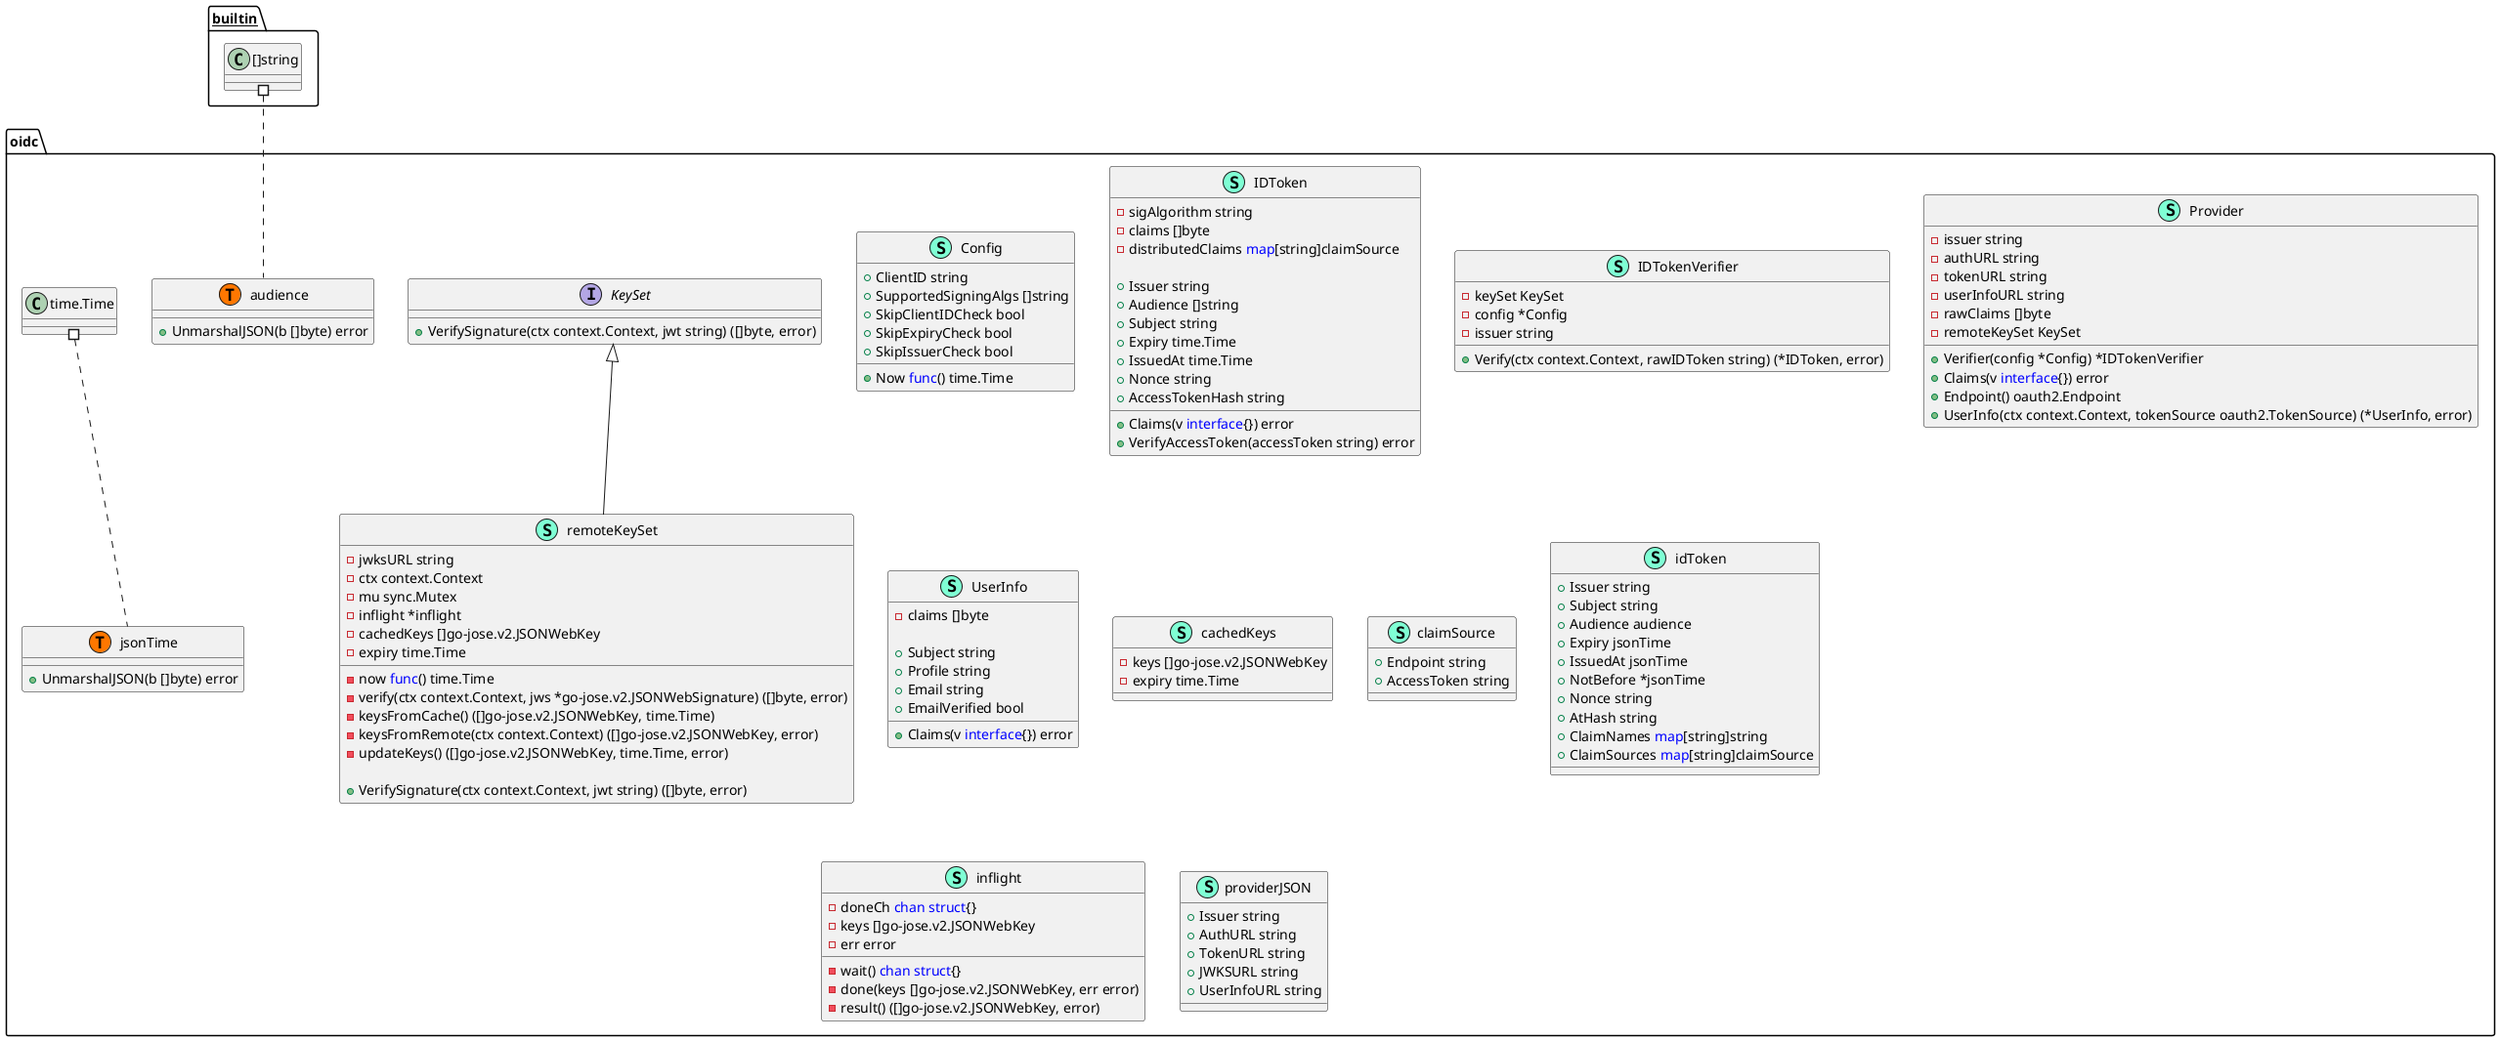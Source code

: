 @startuml
namespace oidc {
    class Config << (S,Aquamarine) >> {
        + ClientID string
        + SupportedSigningAlgs []string
        + SkipClientIDCheck bool
        + SkipExpiryCheck bool
        + SkipIssuerCheck bool
        + Now <font color=blue>func</font>() time.Time

    }
    class IDToken << (S,Aquamarine) >> {
        - sigAlgorithm string
        - claims []byte
        - distributedClaims <font color=blue>map</font>[string]claimSource

        + Issuer string
        + Audience []string
        + Subject string
        + Expiry time.Time
        + IssuedAt time.Time
        + Nonce string
        + AccessTokenHash string

        + Claims(v <font color=blue>interface</font>{}) error
        + VerifyAccessToken(accessToken string) error

    }
    class IDTokenVerifier << (S,Aquamarine) >> {
        - keySet KeySet
        - config *Config
        - issuer string

        + Verify(ctx context.Context, rawIDToken string) (*IDToken, error)

    }
    interface KeySet  {
        + VerifySignature(ctx context.Context, jwt string) ([]byte, error)

    }
    class Provider << (S,Aquamarine) >> {
        - issuer string
        - authURL string
        - tokenURL string
        - userInfoURL string
        - rawClaims []byte
        - remoteKeySet KeySet

        + Verifier(config *Config) *IDTokenVerifier
        + Claims(v <font color=blue>interface</font>{}) error
        + Endpoint() oauth2.Endpoint
        + UserInfo(ctx context.Context, tokenSource oauth2.TokenSource) (*UserInfo, error)

    }
    class UserInfo << (S,Aquamarine) >> {
        - claims []byte

        + Subject string
        + Profile string
        + Email string
        + EmailVerified bool

        + Claims(v <font color=blue>interface</font>{}) error

    }
    class audience << (S,Aquamarine) >> {
        + UnmarshalJSON(b []byte) error

    }
    class cachedKeys << (S,Aquamarine) >> {
        - keys []go-jose.v2.JSONWebKey
        - expiry time.Time

    }
    class claimSource << (S,Aquamarine) >> {
        + Endpoint string
        + AccessToken string

    }
    class idToken << (S,Aquamarine) >> {
        + Issuer string
        + Subject string
        + Audience audience
        + Expiry jsonTime
        + IssuedAt jsonTime
        + NotBefore *jsonTime
        + Nonce string
        + AtHash string
        + ClaimNames <font color=blue>map</font>[string]string
        + ClaimSources <font color=blue>map</font>[string]claimSource

    }
    class inflight << (S,Aquamarine) >> {
        - doneCh <font color=blue>chan</font> <font color=blue>struct</font>{}
        - keys []go-jose.v2.JSONWebKey
        - err error

        - wait() <font color=blue>chan</font> <font color=blue>struct</font>{}
        - done(keys []go-jose.v2.JSONWebKey, err error)
        - result() ([]go-jose.v2.JSONWebKey, error)

    }
    class jsonTime << (S,Aquamarine) >> {
        + UnmarshalJSON(b []byte) error

    }
    class oidc.audience << (T, #FF7700) >>  {
    }
    class oidc.jsonTime << (T, #FF7700) >>  {
    }
    class providerJSON << (S,Aquamarine) >> {
        + Issuer string
        + AuthURL string
        + TokenURL string
        + JWKSURL string
        + UserInfoURL string

    }
    class remoteKeySet << (S,Aquamarine) >> {
        - jwksURL string
        - ctx context.Context
        - now <font color=blue>func</font>() time.Time
        - mu sync.Mutex
        - inflight *inflight
        - cachedKeys []go-jose.v2.JSONWebKey
        - expiry time.Time

        - verify(ctx context.Context, jws *go-jose.v2.JSONWebSignature) ([]byte, error)
        - keysFromCache() ([]go-jose.v2.JSONWebKey, time.Time)
        - keysFromRemote(ctx context.Context) ([]go-jose.v2.JSONWebKey, error)
        - updateKeys() ([]go-jose.v2.JSONWebKey, time.Time, error)

        + VerifySignature(ctx context.Context, jwt string) ([]byte, error)

    }
    class "time.Time" as timeTime {
        'This class was created so that we can correctly have an alias pointing to this name. Since it contains dots that can break namespaces
    }
}

"oidc.KeySet" <|-- "oidc.remoteKeySet"

"__builtin__.[]string" #.. "oidc.audience"
"oidc.timeTime" #.. "oidc.jsonTime"
@enduml